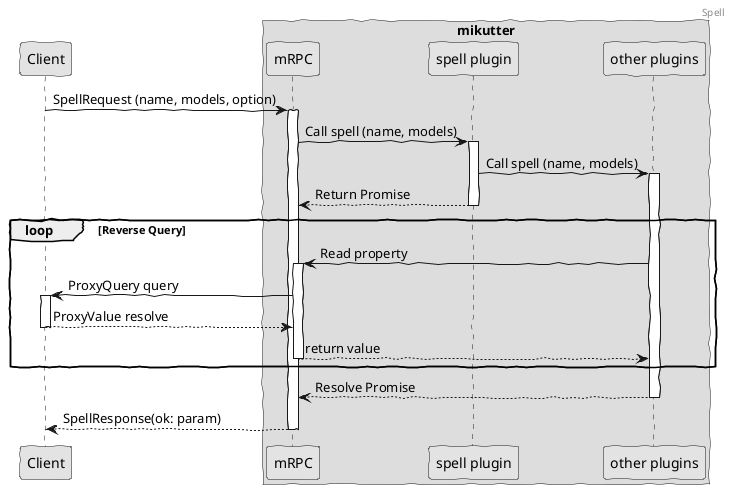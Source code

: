 @startuml
header Spell
skinparam handwritten true
skinparam monochrome true

participant Client

box "mikutter"
  participant mRPC as mrpc
  /'participant Pluggaloid'/
  participant "spell plugin" as Spell
  participant "other plugins" as Other
end box

Client -> mrpc ++: SpellRequest (name, models, option)
mrpc -> Spell: Call spell (name, models)
activate Spell
  Spell -> Other: Call spell (name, models)
  activate Other
    Spell --> mrpc: Return Promise
  deactivate Spell

  loop Reverse Query
    Other -> mrpc ++: Read property
    mrpc -> Client ++: ProxyQuery query
    return ProxyValue resolve
    return return value
  end

  Other --> mrpc: Resolve Promise
deactivate Other

return SpellResponse(ok: param)
@enduml
